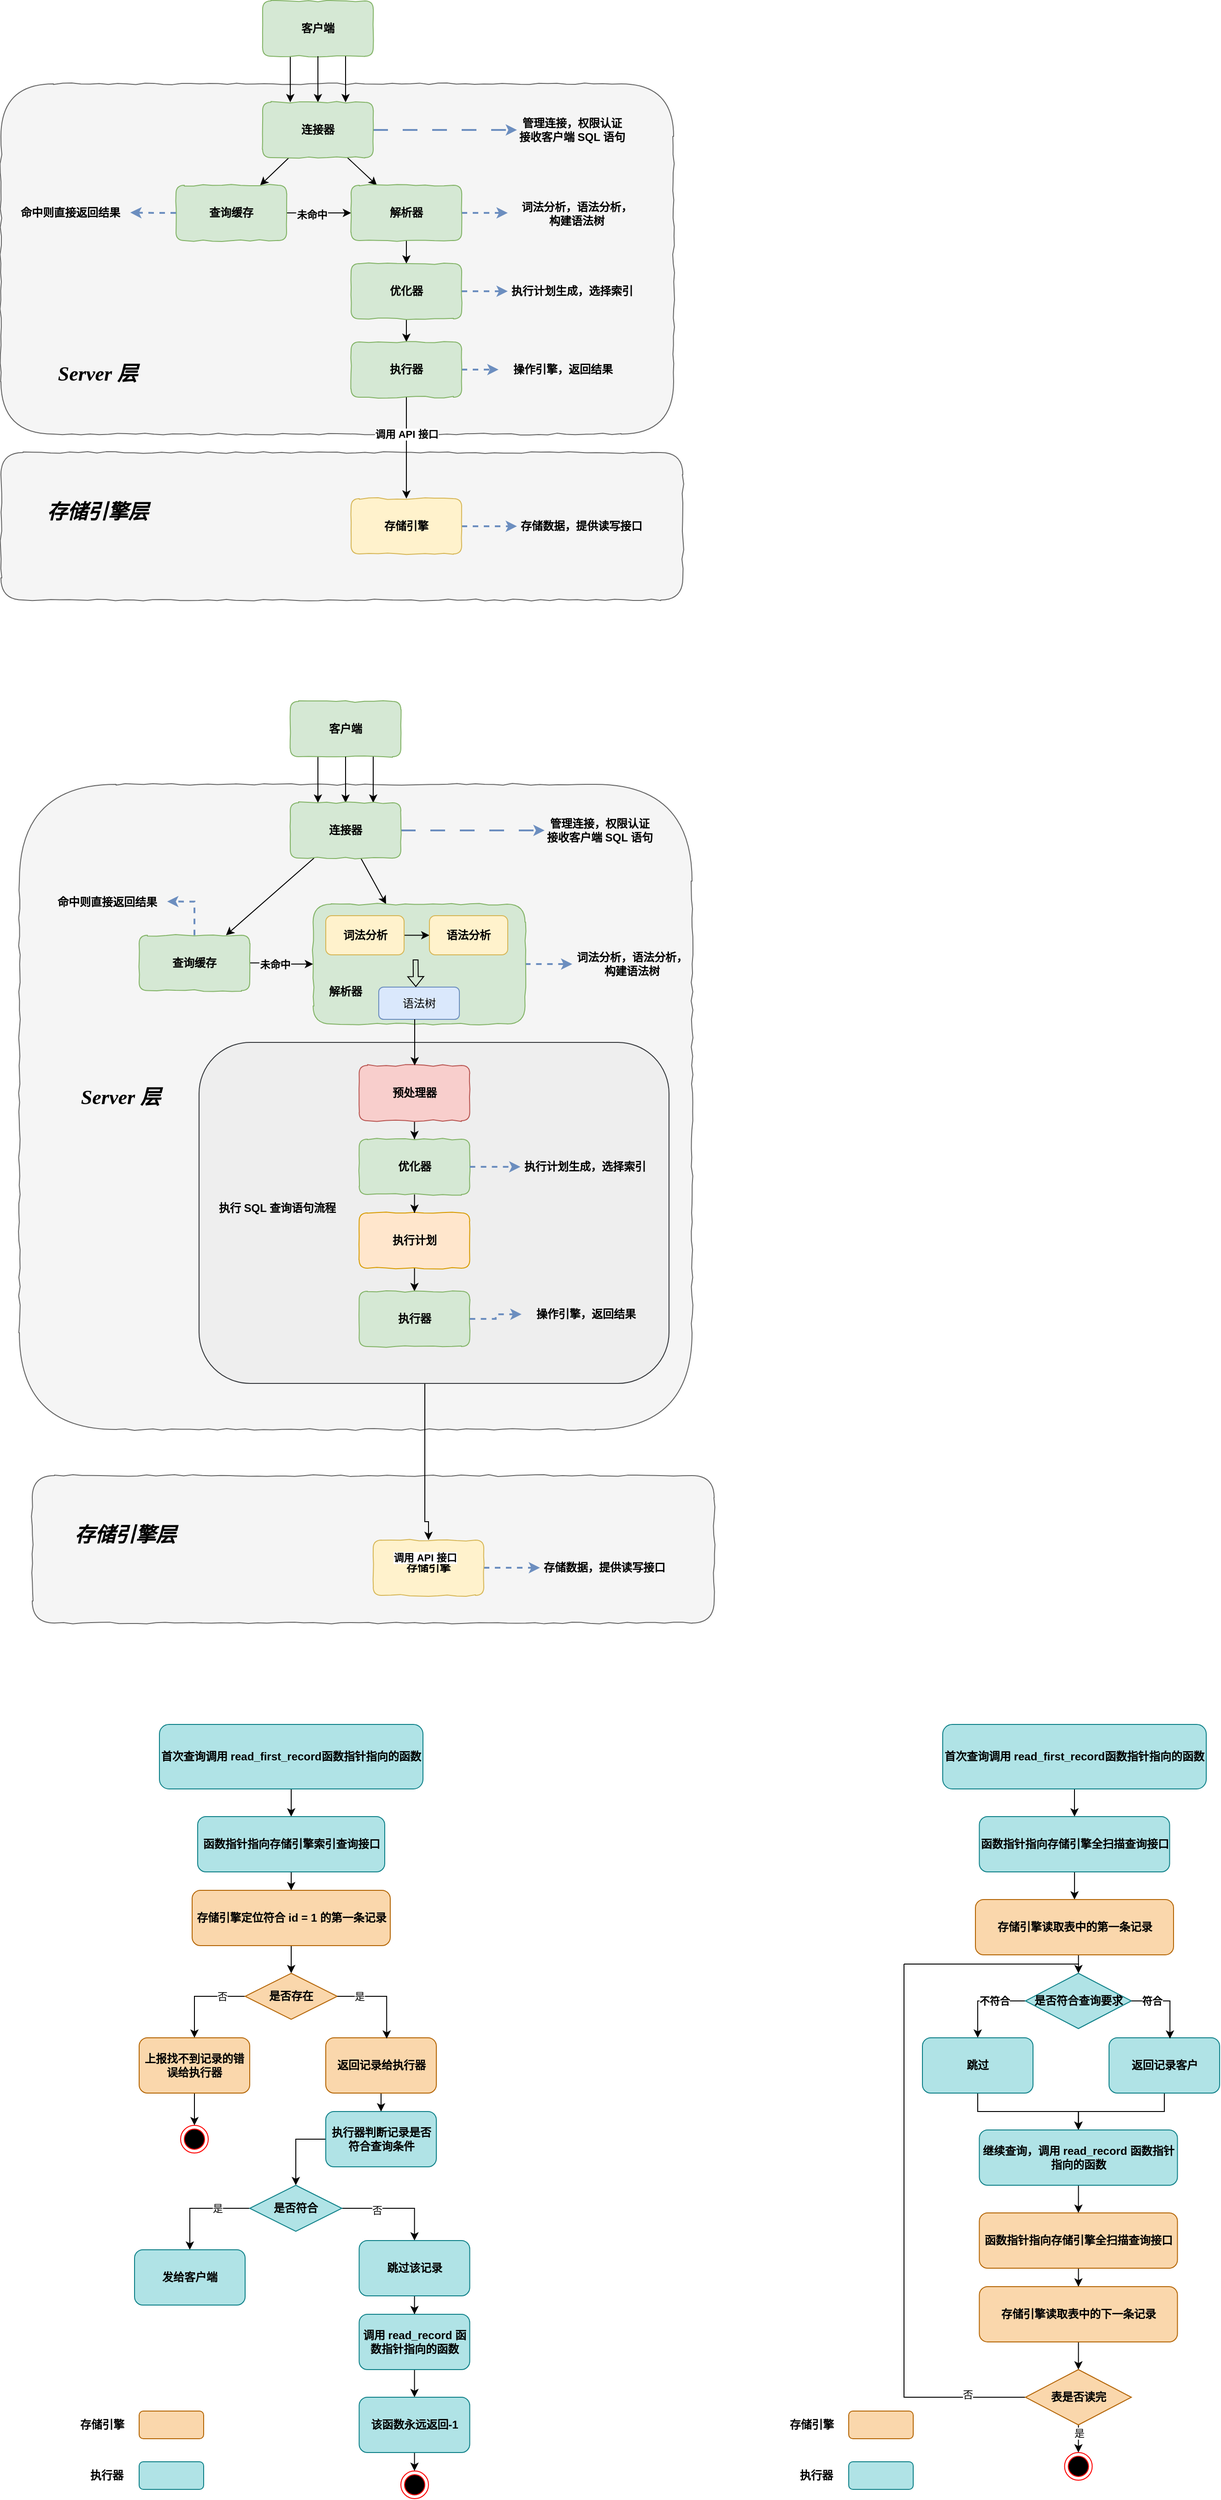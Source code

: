 <mxfile version="24.6.5" type="github">
  <diagram name="第 1 页" id="MEACxN7ZedEybKg8wjWV">
    <mxGraphModel dx="1436" dy="853" grid="1" gridSize="10" guides="1" tooltips="1" connect="1" arrows="1" fold="1" page="1" pageScale="1" pageWidth="827" pageHeight="1169" math="0" shadow="0">
      <root>
        <mxCell id="0" />
        <mxCell id="1" parent="0" />
        <mxCell id="HuYIBK7tqEcYxLUVjsVk-5" value="" style="rounded=1;whiteSpace=wrap;html=1;comic=1;fontStyle=1;fillColor=#f5f5f5;strokeColor=#666666;fontColor=#333333;" vertex="1" parent="1">
          <mxGeometry x="10" y="110" width="730" height="380" as="geometry" />
        </mxCell>
        <mxCell id="HuYIBK7tqEcYxLUVjsVk-39" style="edgeStyle=orthogonalEdgeStyle;rounded=0;orthogonalLoop=1;jettySize=auto;html=1;entryX=0.25;entryY=0;entryDx=0;entryDy=0;" edge="1" parent="1" source="HuYIBK7tqEcYxLUVjsVk-2" target="HuYIBK7tqEcYxLUVjsVk-4">
          <mxGeometry relative="1" as="geometry">
            <Array as="points">
              <mxPoint x="324" y="100" />
              <mxPoint x="324" y="100" />
            </Array>
          </mxGeometry>
        </mxCell>
        <mxCell id="HuYIBK7tqEcYxLUVjsVk-2" value="客户端" style="rounded=1;whiteSpace=wrap;html=1;comic=1;fontStyle=1;fillColor=#d5e8d4;strokeColor=#82b366;" vertex="1" parent="1">
          <mxGeometry x="294" y="20" width="120" height="60" as="geometry" />
        </mxCell>
        <mxCell id="HuYIBK7tqEcYxLUVjsVk-18" style="rounded=0;orthogonalLoop=1;jettySize=auto;html=1;" edge="1" parent="1" source="HuYIBK7tqEcYxLUVjsVk-4" target="HuYIBK7tqEcYxLUVjsVk-15">
          <mxGeometry relative="1" as="geometry" />
        </mxCell>
        <mxCell id="HuYIBK7tqEcYxLUVjsVk-19" style="rounded=0;orthogonalLoop=1;jettySize=auto;html=1;" edge="1" parent="1" source="HuYIBK7tqEcYxLUVjsVk-4" target="HuYIBK7tqEcYxLUVjsVk-16">
          <mxGeometry relative="1" as="geometry" />
        </mxCell>
        <mxCell id="HuYIBK7tqEcYxLUVjsVk-27" style="edgeStyle=orthogonalEdgeStyle;rounded=1;orthogonalLoop=1;jettySize=auto;html=1;entryX=0;entryY=0.5;entryDx=0;entryDy=0;fillColor=#dae8fc;strokeColor=#6c8ebf;curved=0;dashed=1;dashPattern=8 8;strokeWidth=2;" edge="1" parent="1" source="HuYIBK7tqEcYxLUVjsVk-4" target="HuYIBK7tqEcYxLUVjsVk-14">
          <mxGeometry relative="1" as="geometry" />
        </mxCell>
        <mxCell id="HuYIBK7tqEcYxLUVjsVk-10" style="edgeStyle=orthogonalEdgeStyle;rounded=0;orthogonalLoop=1;jettySize=auto;html=1;" edge="1" parent="1" source="HuYIBK7tqEcYxLUVjsVk-2" target="HuYIBK7tqEcYxLUVjsVk-4">
          <mxGeometry relative="1" as="geometry">
            <mxPoint x="354.64" y="111.48" as="targetPoint" />
          </mxGeometry>
        </mxCell>
        <mxCell id="HuYIBK7tqEcYxLUVjsVk-13" style="edgeStyle=orthogonalEdgeStyle;rounded=0;orthogonalLoop=1;jettySize=auto;html=1;entryX=0.75;entryY=0;entryDx=0;entryDy=0;exitX=0.75;exitY=1;exitDx=0;exitDy=0;" edge="1" parent="1" source="HuYIBK7tqEcYxLUVjsVk-2" target="HuYIBK7tqEcYxLUVjsVk-4">
          <mxGeometry relative="1" as="geometry">
            <mxPoint x="364" y="80" as="sourcePoint" />
            <mxPoint x="383.5" y="109.26" as="targetPoint" />
          </mxGeometry>
        </mxCell>
        <mxCell id="HuYIBK7tqEcYxLUVjsVk-14" value="管理连接，权限认证&lt;div&gt;接收客户端 SQL 语句&lt;/div&gt;" style="text;html=1;align=center;verticalAlign=middle;whiteSpace=wrap;rounded=0;fontStyle=1" vertex="1" parent="1">
          <mxGeometry x="570" y="137.5" width="120" height="45" as="geometry" />
        </mxCell>
        <mxCell id="HuYIBK7tqEcYxLUVjsVk-52" style="edgeStyle=orthogonalEdgeStyle;rounded=0;orthogonalLoop=1;jettySize=auto;html=1;" edge="1" parent="1" source="HuYIBK7tqEcYxLUVjsVk-15" target="HuYIBK7tqEcYxLUVjsVk-16">
          <mxGeometry relative="1" as="geometry" />
        </mxCell>
        <mxCell id="HuYIBK7tqEcYxLUVjsVk-53" value="未命中" style="edgeLabel;align=center;verticalAlign=middle;resizable=0;points=[];fontStyle=1;labelBackgroundColor=#f5f5f5;" vertex="1" connectable="0" parent="HuYIBK7tqEcYxLUVjsVk-52">
          <mxGeometry x="-0.219" y="-1" relative="1" as="geometry">
            <mxPoint as="offset" />
          </mxGeometry>
        </mxCell>
        <mxCell id="HuYIBK7tqEcYxLUVjsVk-15" value="查询缓存" style="rounded=1;whiteSpace=wrap;html=1;comic=1;fontStyle=1;fillColor=#d5e8d4;strokeColor=#82b366;" vertex="1" parent="1">
          <mxGeometry x="200" y="220" width="120" height="60" as="geometry" />
        </mxCell>
        <mxCell id="HuYIBK7tqEcYxLUVjsVk-31" style="edgeStyle=orthogonalEdgeStyle;rounded=0;orthogonalLoop=1;jettySize=auto;html=1;dashed=1;strokeWidth=2;fillColor=#dae8fc;strokeColor=#6c8ebf;" edge="1" parent="1" source="HuYIBK7tqEcYxLUVjsVk-16">
          <mxGeometry relative="1" as="geometry">
            <mxPoint x="560" y="250" as="targetPoint" />
          </mxGeometry>
        </mxCell>
        <mxCell id="HuYIBK7tqEcYxLUVjsVk-44" style="edgeStyle=orthogonalEdgeStyle;rounded=0;orthogonalLoop=1;jettySize=auto;html=1;entryX=0.5;entryY=0;entryDx=0;entryDy=0;" edge="1" parent="1" source="HuYIBK7tqEcYxLUVjsVk-16" target="HuYIBK7tqEcYxLUVjsVk-23">
          <mxGeometry relative="1" as="geometry" />
        </mxCell>
        <mxCell id="HuYIBK7tqEcYxLUVjsVk-16" value="解析器" style="rounded=1;whiteSpace=wrap;html=1;comic=1;fontStyle=1;fillColor=#d5e8d4;strokeColor=#82b366;" vertex="1" parent="1">
          <mxGeometry x="390" y="220" width="120" height="60" as="geometry" />
        </mxCell>
        <mxCell id="HuYIBK7tqEcYxLUVjsVk-20" value="词法分析，语法分析，构建语法树" style="text;html=1;align=center;verticalAlign=middle;whiteSpace=wrap;rounded=0;fontStyle=1" vertex="1" parent="1">
          <mxGeometry x="570" y="220" width="130" height="62.5" as="geometry" />
        </mxCell>
        <mxCell id="HuYIBK7tqEcYxLUVjsVk-22" value="执行计划生成，选择索引" style="text;html=1;align=center;verticalAlign=middle;whiteSpace=wrap;rounded=0;fontStyle=1" vertex="1" parent="1">
          <mxGeometry x="560" y="310" width="140" height="50" as="geometry" />
        </mxCell>
        <mxCell id="HuYIBK7tqEcYxLUVjsVk-33" style="edgeStyle=orthogonalEdgeStyle;rounded=0;orthogonalLoop=1;jettySize=auto;html=1;fillColor=#dae8fc;strokeColor=#6c8ebf;dashed=1;strokeWidth=2;" edge="1" parent="1" source="HuYIBK7tqEcYxLUVjsVk-23" target="HuYIBK7tqEcYxLUVjsVk-22">
          <mxGeometry relative="1" as="geometry" />
        </mxCell>
        <mxCell id="HuYIBK7tqEcYxLUVjsVk-45" style="edgeStyle=orthogonalEdgeStyle;rounded=0;orthogonalLoop=1;jettySize=auto;html=1;" edge="1" parent="1" source="HuYIBK7tqEcYxLUVjsVk-23" target="HuYIBK7tqEcYxLUVjsVk-24">
          <mxGeometry relative="1" as="geometry" />
        </mxCell>
        <mxCell id="HuYIBK7tqEcYxLUVjsVk-23" value="优化器" style="rounded=1;whiteSpace=wrap;html=1;comic=1;fontStyle=1;fillColor=#d5e8d4;strokeColor=#82b366;" vertex="1" parent="1">
          <mxGeometry x="390" y="305" width="120" height="60" as="geometry" />
        </mxCell>
        <mxCell id="HuYIBK7tqEcYxLUVjsVk-34" style="edgeStyle=orthogonalEdgeStyle;rounded=0;orthogonalLoop=1;jettySize=auto;html=1;dashed=1;strokeWidth=2;fillColor=#dae8fc;strokeColor=#6c8ebf;" edge="1" parent="1" source="HuYIBK7tqEcYxLUVjsVk-24" target="HuYIBK7tqEcYxLUVjsVk-25">
          <mxGeometry relative="1" as="geometry" />
        </mxCell>
        <mxCell id="HuYIBK7tqEcYxLUVjsVk-24" value="执行器" style="rounded=1;whiteSpace=wrap;html=1;comic=1;fontStyle=1;fillColor=#d5e8d4;strokeColor=#82b366;" vertex="1" parent="1">
          <mxGeometry x="390" y="390" width="120" height="60" as="geometry" />
        </mxCell>
        <mxCell id="HuYIBK7tqEcYxLUVjsVk-25" value="操作引擎，返回结果" style="text;html=1;align=center;verticalAlign=middle;whiteSpace=wrap;rounded=0;fontStyle=1" vertex="1" parent="1">
          <mxGeometry x="550" y="395" width="140" height="50" as="geometry" />
        </mxCell>
        <mxCell id="HuYIBK7tqEcYxLUVjsVk-35" value="命中则直接返回结果" style="text;html=1;align=center;verticalAlign=middle;resizable=0;points=[];autosize=1;strokeColor=none;fillColor=none;fontStyle=1" vertex="1" parent="1">
          <mxGeometry x="20" y="235" width="130" height="30" as="geometry" />
        </mxCell>
        <mxCell id="HuYIBK7tqEcYxLUVjsVk-37" style="edgeStyle=orthogonalEdgeStyle;rounded=0;orthogonalLoop=1;jettySize=auto;html=1;entryX=1.003;entryY=0.489;entryDx=0;entryDy=0;entryPerimeter=0;fillColor=#dae8fc;strokeColor=#6c8ebf;dashed=1;strokeWidth=2;" edge="1" parent="1" source="HuYIBK7tqEcYxLUVjsVk-15" target="HuYIBK7tqEcYxLUVjsVk-35">
          <mxGeometry relative="1" as="geometry" />
        </mxCell>
        <mxCell id="HuYIBK7tqEcYxLUVjsVk-38" value="Server 层" style="text;html=1;align=center;verticalAlign=middle;whiteSpace=wrap;rounded=0;fontStyle=3;fontSize=22;fontFamily=Comic Sans MS;" vertex="1" parent="1">
          <mxGeometry x="60" y="390" width="110" height="70" as="geometry" />
        </mxCell>
        <mxCell id="HuYIBK7tqEcYxLUVjsVk-4" value="连接器" style="rounded=1;whiteSpace=wrap;html=1;comic=1;fontStyle=1;fillColor=#d5e8d4;strokeColor=#82b366;" vertex="1" parent="1">
          <mxGeometry x="294" y="130" width="120" height="60" as="geometry" />
        </mxCell>
        <mxCell id="HuYIBK7tqEcYxLUVjsVk-40" value="" style="rounded=1;whiteSpace=wrap;html=1;comic=1;fontStyle=1;fillColor=#f5f5f5;strokeColor=#666666;fontColor=#333333;" vertex="1" parent="1">
          <mxGeometry x="10" y="510" width="740" height="160" as="geometry" />
        </mxCell>
        <mxCell id="HuYIBK7tqEcYxLUVjsVk-42" value="存储引擎层" style="text;html=1;align=center;verticalAlign=middle;whiteSpace=wrap;rounded=0;fontStyle=3;fontSize=22;fontFamily=Comic Sans MS;" vertex="1" parent="1">
          <mxGeometry x="55" y="540" width="120" height="70" as="geometry" />
        </mxCell>
        <mxCell id="HuYIBK7tqEcYxLUVjsVk-49" style="edgeStyle=orthogonalEdgeStyle;rounded=0;orthogonalLoop=1;jettySize=auto;html=1;entryX=0;entryY=0.5;entryDx=0;entryDy=0;fillColor=#dae8fc;strokeColor=#6c8ebf;dashed=1;strokeWidth=2;" edge="1" parent="1" source="HuYIBK7tqEcYxLUVjsVk-43" target="HuYIBK7tqEcYxLUVjsVk-48">
          <mxGeometry relative="1" as="geometry" />
        </mxCell>
        <mxCell id="HuYIBK7tqEcYxLUVjsVk-43" value="存储引擎" style="rounded=1;whiteSpace=wrap;html=1;comic=1;fontStyle=1;fillColor=#fff2cc;strokeColor=#d6b656;" vertex="1" parent="1">
          <mxGeometry x="390" y="560" width="120" height="60" as="geometry" />
        </mxCell>
        <mxCell id="HuYIBK7tqEcYxLUVjsVk-48" value="存储数据，提供读写接口" style="text;html=1;align=center;verticalAlign=middle;whiteSpace=wrap;rounded=0;fontStyle=1" vertex="1" parent="1">
          <mxGeometry x="570" y="565" width="140" height="50" as="geometry" />
        </mxCell>
        <mxCell id="HuYIBK7tqEcYxLUVjsVk-50" style="edgeStyle=orthogonalEdgeStyle;rounded=0;orthogonalLoop=1;jettySize=auto;html=1;entryX=0.5;entryY=0;entryDx=0;entryDy=0;" edge="1" parent="1" source="HuYIBK7tqEcYxLUVjsVk-24" target="HuYIBK7tqEcYxLUVjsVk-43">
          <mxGeometry relative="1" as="geometry" />
        </mxCell>
        <mxCell id="HuYIBK7tqEcYxLUVjsVk-51" value="调用 API 接口" style="edgeLabel;html=1;align=center;verticalAlign=middle;resizable=0;points=[];fontStyle=1" vertex="1" connectable="0" parent="HuYIBK7tqEcYxLUVjsVk-50">
          <mxGeometry x="-0.169" y="-3" relative="1" as="geometry">
            <mxPoint x="3" y="-6" as="offset" />
          </mxGeometry>
        </mxCell>
        <mxCell id="HuYIBK7tqEcYxLUVjsVk-54" value="" style="rounded=1;whiteSpace=wrap;html=1;comic=1;fontStyle=1;fillColor=#f5f5f5;strokeColor=#666666;fontColor=#333333;" vertex="1" parent="1">
          <mxGeometry x="30" y="870" width="730" height="700" as="geometry" />
        </mxCell>
        <mxCell id="HuYIBK7tqEcYxLUVjsVk-55" style="edgeStyle=orthogonalEdgeStyle;rounded=0;orthogonalLoop=1;jettySize=auto;html=1;entryX=0.25;entryY=0;entryDx=0;entryDy=0;" edge="1" parent="1" source="HuYIBK7tqEcYxLUVjsVk-56" target="HuYIBK7tqEcYxLUVjsVk-80">
          <mxGeometry relative="1" as="geometry">
            <Array as="points">
              <mxPoint x="354" y="860" />
              <mxPoint x="354" y="860" />
            </Array>
          </mxGeometry>
        </mxCell>
        <mxCell id="HuYIBK7tqEcYxLUVjsVk-56" value="客户端" style="rounded=1;whiteSpace=wrap;html=1;comic=1;fontStyle=1;fillColor=#d5e8d4;strokeColor=#82b366;" vertex="1" parent="1">
          <mxGeometry x="324" y="780" width="120" height="60" as="geometry" />
        </mxCell>
        <mxCell id="HuYIBK7tqEcYxLUVjsVk-57" style="rounded=0;orthogonalLoop=1;jettySize=auto;html=1;" edge="1" parent="1" source="HuYIBK7tqEcYxLUVjsVk-80" target="HuYIBK7tqEcYxLUVjsVk-65">
          <mxGeometry relative="1" as="geometry" />
        </mxCell>
        <mxCell id="HuYIBK7tqEcYxLUVjsVk-58" style="rounded=0;orthogonalLoop=1;jettySize=auto;html=1;" edge="1" parent="1" source="HuYIBK7tqEcYxLUVjsVk-80" target="HuYIBK7tqEcYxLUVjsVk-68">
          <mxGeometry relative="1" as="geometry" />
        </mxCell>
        <mxCell id="HuYIBK7tqEcYxLUVjsVk-59" style="edgeStyle=orthogonalEdgeStyle;rounded=1;orthogonalLoop=1;jettySize=auto;html=1;entryX=0;entryY=0.5;entryDx=0;entryDy=0;fillColor=#dae8fc;strokeColor=#6c8ebf;curved=0;dashed=1;dashPattern=8 8;strokeWidth=2;" edge="1" parent="1" source="HuYIBK7tqEcYxLUVjsVk-80" target="HuYIBK7tqEcYxLUVjsVk-62">
          <mxGeometry relative="1" as="geometry" />
        </mxCell>
        <mxCell id="HuYIBK7tqEcYxLUVjsVk-60" style="edgeStyle=orthogonalEdgeStyle;rounded=0;orthogonalLoop=1;jettySize=auto;html=1;" edge="1" parent="1" source="HuYIBK7tqEcYxLUVjsVk-56" target="HuYIBK7tqEcYxLUVjsVk-80">
          <mxGeometry relative="1" as="geometry">
            <mxPoint x="384.64" y="871.48" as="targetPoint" />
          </mxGeometry>
        </mxCell>
        <mxCell id="HuYIBK7tqEcYxLUVjsVk-61" style="edgeStyle=orthogonalEdgeStyle;rounded=0;orthogonalLoop=1;jettySize=auto;html=1;entryX=0.75;entryY=0;entryDx=0;entryDy=0;exitX=0.75;exitY=1;exitDx=0;exitDy=0;" edge="1" parent="1" source="HuYIBK7tqEcYxLUVjsVk-56" target="HuYIBK7tqEcYxLUVjsVk-80">
          <mxGeometry relative="1" as="geometry">
            <mxPoint x="394" y="840" as="sourcePoint" />
            <mxPoint x="413.5" y="869.26" as="targetPoint" />
          </mxGeometry>
        </mxCell>
        <mxCell id="HuYIBK7tqEcYxLUVjsVk-62" value="管理连接，权限认证&lt;div&gt;接收客户端 SQL 语句&lt;/div&gt;" style="text;html=1;align=center;verticalAlign=middle;whiteSpace=wrap;rounded=0;fontStyle=1" vertex="1" parent="1">
          <mxGeometry x="600" y="897.5" width="120" height="45" as="geometry" />
        </mxCell>
        <mxCell id="HuYIBK7tqEcYxLUVjsVk-63" style="edgeStyle=orthogonalEdgeStyle;rounded=0;orthogonalLoop=1;jettySize=auto;html=1;" edge="1" parent="1" source="HuYIBK7tqEcYxLUVjsVk-65" target="HuYIBK7tqEcYxLUVjsVk-68">
          <mxGeometry relative="1" as="geometry" />
        </mxCell>
        <mxCell id="HuYIBK7tqEcYxLUVjsVk-64" value="未命中" style="edgeLabel;align=center;verticalAlign=middle;resizable=0;points=[];fontStyle=1;labelBackgroundColor=#f5f5f5;" vertex="1" connectable="0" parent="HuYIBK7tqEcYxLUVjsVk-63">
          <mxGeometry x="-0.219" y="-1" relative="1" as="geometry">
            <mxPoint as="offset" />
          </mxGeometry>
        </mxCell>
        <mxCell id="HuYIBK7tqEcYxLUVjsVk-65" value="查询缓存" style="rounded=1;whiteSpace=wrap;html=1;comic=1;fontStyle=1;fillColor=#d5e8d4;strokeColor=#82b366;" vertex="1" parent="1">
          <mxGeometry x="160" y="1033.75" width="120" height="60" as="geometry" />
        </mxCell>
        <mxCell id="HuYIBK7tqEcYxLUVjsVk-97" style="edgeStyle=orthogonalEdgeStyle;rounded=0;orthogonalLoop=1;jettySize=auto;html=1;dashed=1;fillColor=#dae8fc;strokeColor=#6c8ebf;strokeWidth=2;" edge="1" parent="1" source="HuYIBK7tqEcYxLUVjsVk-68" target="HuYIBK7tqEcYxLUVjsVk-69">
          <mxGeometry relative="1" as="geometry" />
        </mxCell>
        <mxCell id="HuYIBK7tqEcYxLUVjsVk-68" value="" style="rounded=1;whiteSpace=wrap;html=1;comic=1;fontStyle=1;fillColor=#d5e8d4;strokeColor=#82b366;" vertex="1" parent="1">
          <mxGeometry x="348.75" y="1000" width="230" height="130" as="geometry" />
        </mxCell>
        <mxCell id="HuYIBK7tqEcYxLUVjsVk-69" value="词法分析，语法分析，构建语法树" style="text;html=1;align=center;verticalAlign=middle;whiteSpace=wrap;rounded=0;fontStyle=1" vertex="1" parent="1">
          <mxGeometry x="630" y="1033.75" width="130" height="62.5" as="geometry" />
        </mxCell>
        <mxCell id="HuYIBK7tqEcYxLUVjsVk-77" value="命中则直接返回结果" style="text;html=1;align=center;verticalAlign=middle;resizable=0;points=[];autosize=1;strokeColor=none;fillColor=none;fontStyle=1" vertex="1" parent="1">
          <mxGeometry x="60" y="982.5" width="130" height="30" as="geometry" />
        </mxCell>
        <mxCell id="HuYIBK7tqEcYxLUVjsVk-78" style="edgeStyle=orthogonalEdgeStyle;rounded=0;orthogonalLoop=1;jettySize=auto;html=1;entryX=1.003;entryY=0.489;entryDx=0;entryDy=0;entryPerimeter=0;fillColor=#dae8fc;strokeColor=#6c8ebf;dashed=1;strokeWidth=2;" edge="1" parent="1" source="HuYIBK7tqEcYxLUVjsVk-65" target="HuYIBK7tqEcYxLUVjsVk-77">
          <mxGeometry relative="1" as="geometry" />
        </mxCell>
        <mxCell id="HuYIBK7tqEcYxLUVjsVk-79" value="Server 层" style="text;html=1;align=center;verticalAlign=middle;whiteSpace=wrap;rounded=0;fontStyle=3;fontSize=22;fontFamily=Comic Sans MS;" vertex="1" parent="1">
          <mxGeometry x="85" y="1175" width="110" height="70" as="geometry" />
        </mxCell>
        <mxCell id="HuYIBK7tqEcYxLUVjsVk-80" value="连接器" style="rounded=1;whiteSpace=wrap;html=1;comic=1;fontStyle=1;fillColor=#d5e8d4;strokeColor=#82b366;" vertex="1" parent="1">
          <mxGeometry x="324" y="890" width="120" height="60" as="geometry" />
        </mxCell>
        <mxCell id="HuYIBK7tqEcYxLUVjsVk-81" value="" style="rounded=1;whiteSpace=wrap;html=1;comic=1;fontStyle=1;fillColor=#f5f5f5;strokeColor=#666666;fontColor=#333333;" vertex="1" parent="1">
          <mxGeometry x="44" y="1620" width="740" height="160" as="geometry" />
        </mxCell>
        <mxCell id="HuYIBK7tqEcYxLUVjsVk-82" value="存储引擎层" style="text;html=1;align=center;verticalAlign=middle;whiteSpace=wrap;rounded=0;fontStyle=3;fontSize=22;fontFamily=Comic Sans MS;" vertex="1" parent="1">
          <mxGeometry x="85" y="1650" width="120" height="70" as="geometry" />
        </mxCell>
        <mxCell id="HuYIBK7tqEcYxLUVjsVk-83" style="edgeStyle=orthogonalEdgeStyle;rounded=0;orthogonalLoop=1;jettySize=auto;html=1;entryX=0;entryY=0.5;entryDx=0;entryDy=0;fillColor=#dae8fc;strokeColor=#6c8ebf;dashed=1;strokeWidth=2;" edge="1" parent="1" source="HuYIBK7tqEcYxLUVjsVk-84" target="HuYIBK7tqEcYxLUVjsVk-85">
          <mxGeometry relative="1" as="geometry" />
        </mxCell>
        <mxCell id="HuYIBK7tqEcYxLUVjsVk-84" value="存储引擎" style="rounded=1;whiteSpace=wrap;html=1;comic=1;fontStyle=1;fillColor=#fff2cc;strokeColor=#d6b656;" vertex="1" parent="1">
          <mxGeometry x="414" y="1690" width="120" height="60" as="geometry" />
        </mxCell>
        <mxCell id="HuYIBK7tqEcYxLUVjsVk-85" value="存储数据，提供读写接口" style="text;html=1;align=center;verticalAlign=middle;whiteSpace=wrap;rounded=0;fontStyle=1" vertex="1" parent="1">
          <mxGeometry x="595" y="1695" width="140" height="50" as="geometry" />
        </mxCell>
        <mxCell id="HuYIBK7tqEcYxLUVjsVk-86" style="edgeStyle=orthogonalEdgeStyle;rounded=0;orthogonalLoop=1;jettySize=auto;html=1;entryX=0.5;entryY=0;entryDx=0;entryDy=0;" edge="1" parent="1" source="HuYIBK7tqEcYxLUVjsVk-75" target="HuYIBK7tqEcYxLUVjsVk-84">
          <mxGeometry relative="1" as="geometry">
            <Array as="points">
              <mxPoint x="470" y="1670" />
            </Array>
          </mxGeometry>
        </mxCell>
        <mxCell id="HuYIBK7tqEcYxLUVjsVk-87" value="调用 API 接口" style="edgeLabel;html=1;align=center;verticalAlign=middle;resizable=0;points=[];fontStyle=1" vertex="1" connectable="0" parent="HuYIBK7tqEcYxLUVjsVk-86">
          <mxGeometry x="-0.169" y="-3" relative="1" as="geometry">
            <mxPoint x="3" y="140" as="offset" />
          </mxGeometry>
        </mxCell>
        <mxCell id="HuYIBK7tqEcYxLUVjsVk-91" style="edgeStyle=orthogonalEdgeStyle;rounded=0;orthogonalLoop=1;jettySize=auto;html=1;entryX=0;entryY=0.5;entryDx=0;entryDy=0;" edge="1" parent="1" source="HuYIBK7tqEcYxLUVjsVk-88" target="HuYIBK7tqEcYxLUVjsVk-90">
          <mxGeometry relative="1" as="geometry" />
        </mxCell>
        <mxCell id="HuYIBK7tqEcYxLUVjsVk-88" value="词法分析" style="rounded=1;whiteSpace=wrap;html=1;fillColor=#fff2cc;strokeColor=#d6b656;fontStyle=1" vertex="1" parent="1">
          <mxGeometry x="362.5" y="1012.5" width="85" height="42.5" as="geometry" />
        </mxCell>
        <mxCell id="HuYIBK7tqEcYxLUVjsVk-90" value="语法分析" style="rounded=1;whiteSpace=wrap;html=1;fillColor=#fff2cc;strokeColor=#d6b656;fontStyle=1" vertex="1" parent="1">
          <mxGeometry x="475" y="1012.5" width="85" height="42.5" as="geometry" />
        </mxCell>
        <mxCell id="HuYIBK7tqEcYxLUVjsVk-92" value="语法树" style="rounded=1;whiteSpace=wrap;html=1;fillColor=#dae8fc;strokeColor=#6c8ebf;" vertex="1" parent="1">
          <mxGeometry x="420" y="1090" width="87.5" height="35" as="geometry" />
        </mxCell>
        <mxCell id="HuYIBK7tqEcYxLUVjsVk-96" value="" style="endArrow=classic;html=1;rounded=0;entryX=0.46;entryY=-0.006;entryDx=0;entryDy=0;entryPerimeter=0;shape=flexArrow;endSize=3.22;endWidth=11;width=5.333;" edge="1" parent="1" target="HuYIBK7tqEcYxLUVjsVk-92">
          <mxGeometry width="50" height="50" relative="1" as="geometry">
            <mxPoint x="460" y="1060" as="sourcePoint" />
            <mxPoint x="370" y="1170" as="targetPoint" />
            <Array as="points">
              <mxPoint x="460" y="1060" />
            </Array>
          </mxGeometry>
        </mxCell>
        <mxCell id="HuYIBK7tqEcYxLUVjsVk-98" value="解析器" style="text;html=1;align=center;verticalAlign=middle;whiteSpace=wrap;rounded=0;fontStyle=1" vertex="1" parent="1">
          <mxGeometry x="354" y="1080" width="60" height="30" as="geometry" />
        </mxCell>
        <mxCell id="HuYIBK7tqEcYxLUVjsVk-101" value="" style="rounded=1;whiteSpace=wrap;html=1;fillColor=#eeeeee;strokeColor=#36393d;fillStyle=solid;" vertex="1" parent="1">
          <mxGeometry x="225" y="1150" width="510" height="370" as="geometry" />
        </mxCell>
        <mxCell id="HuYIBK7tqEcYxLUVjsVk-103" style="edgeStyle=orthogonalEdgeStyle;rounded=0;orthogonalLoop=1;jettySize=auto;html=1;entryX=0.5;entryY=0;entryDx=0;entryDy=0;" edge="1" parent="1" source="HuYIBK7tqEcYxLUVjsVk-99" target="HuYIBK7tqEcYxLUVjsVk-73">
          <mxGeometry relative="1" as="geometry" />
        </mxCell>
        <mxCell id="HuYIBK7tqEcYxLUVjsVk-99" value="预处理器" style="rounded=1;whiteSpace=wrap;html=1;comic=1;fontStyle=1;fillColor=#f8cecc;strokeColor=#b85450;" vertex="1" parent="1">
          <mxGeometry x="398.75" y="1175" width="120" height="60" as="geometry" />
        </mxCell>
        <mxCell id="HuYIBK7tqEcYxLUVjsVk-105" style="edgeStyle=orthogonalEdgeStyle;rounded=0;orthogonalLoop=1;jettySize=auto;html=1;entryX=0.5;entryY=0;entryDx=0;entryDy=0;" edge="1" parent="1" source="HuYIBK7tqEcYxLUVjsVk-100" target="HuYIBK7tqEcYxLUVjsVk-75">
          <mxGeometry relative="1" as="geometry" />
        </mxCell>
        <mxCell id="HuYIBK7tqEcYxLUVjsVk-100" value="执行计划" style="rounded=1;whiteSpace=wrap;html=1;comic=1;fontStyle=1;fillColor=#ffe6cc;strokeColor=#d79b00;" vertex="1" parent="1">
          <mxGeometry x="398.75" y="1335" width="120" height="60" as="geometry" />
        </mxCell>
        <mxCell id="HuYIBK7tqEcYxLUVjsVk-104" style="edgeStyle=orthogonalEdgeStyle;rounded=0;orthogonalLoop=1;jettySize=auto;html=1;" edge="1" parent="1" source="HuYIBK7tqEcYxLUVjsVk-73" target="HuYIBK7tqEcYxLUVjsVk-100">
          <mxGeometry relative="1" as="geometry" />
        </mxCell>
        <mxCell id="HuYIBK7tqEcYxLUVjsVk-73" value="优化器" style="rounded=1;whiteSpace=wrap;html=1;comic=1;fontStyle=1;fillColor=#d5e8d4;strokeColor=#82b366;" vertex="1" parent="1">
          <mxGeometry x="398.75" y="1255" width="120" height="60" as="geometry" />
        </mxCell>
        <mxCell id="HuYIBK7tqEcYxLUVjsVk-75" value="执行器" style="rounded=1;whiteSpace=wrap;html=1;comic=1;fontStyle=1;fillColor=#d5e8d4;strokeColor=#82b366;" vertex="1" parent="1">
          <mxGeometry x="398.75" y="1420" width="120" height="60" as="geometry" />
        </mxCell>
        <mxCell id="HuYIBK7tqEcYxLUVjsVk-70" value="执行计划生成，选择索引" style="text;html=1;align=center;verticalAlign=middle;whiteSpace=wrap;rounded=0;fontStyle=1" vertex="1" parent="1">
          <mxGeometry x="573.75" y="1260" width="140" height="50" as="geometry" />
        </mxCell>
        <mxCell id="HuYIBK7tqEcYxLUVjsVk-71" style="edgeStyle=orthogonalEdgeStyle;rounded=0;orthogonalLoop=1;jettySize=auto;html=1;fillColor=#dae8fc;strokeColor=#6c8ebf;dashed=1;strokeWidth=2;" edge="1" parent="1" source="HuYIBK7tqEcYxLUVjsVk-73" target="HuYIBK7tqEcYxLUVjsVk-70">
          <mxGeometry relative="1" as="geometry" />
        </mxCell>
        <mxCell id="HuYIBK7tqEcYxLUVjsVk-76" value="操作引擎，返回结果" style="text;html=1;align=center;verticalAlign=middle;whiteSpace=wrap;rounded=0;fontStyle=1" vertex="1" parent="1">
          <mxGeometry x="575" y="1420" width="140" height="50" as="geometry" />
        </mxCell>
        <mxCell id="HuYIBK7tqEcYxLUVjsVk-74" style="edgeStyle=orthogonalEdgeStyle;rounded=0;orthogonalLoop=1;jettySize=auto;html=1;dashed=1;strokeWidth=2;fillColor=#dae8fc;strokeColor=#6c8ebf;" edge="1" parent="1" source="HuYIBK7tqEcYxLUVjsVk-75" target="HuYIBK7tqEcYxLUVjsVk-76">
          <mxGeometry relative="1" as="geometry" />
        </mxCell>
        <mxCell id="HuYIBK7tqEcYxLUVjsVk-108" value="执行 SQL 查询语句流程" style="text;html=1;align=center;verticalAlign=middle;whiteSpace=wrap;rounded=0;fontStyle=1" vertex="1" parent="1">
          <mxGeometry x="245" y="1285" width="130" height="90" as="geometry" />
        </mxCell>
        <mxCell id="HuYIBK7tqEcYxLUVjsVk-109" style="edgeStyle=orthogonalEdgeStyle;rounded=0;orthogonalLoop=1;jettySize=auto;html=1;" edge="1" parent="1" source="HuYIBK7tqEcYxLUVjsVk-92" target="HuYIBK7tqEcYxLUVjsVk-99">
          <mxGeometry relative="1" as="geometry">
            <Array as="points">
              <mxPoint x="459" y="1140" />
              <mxPoint x="459" y="1140" />
            </Array>
          </mxGeometry>
        </mxCell>
        <mxCell id="HuYIBK7tqEcYxLUVjsVk-123" style="edgeStyle=orthogonalEdgeStyle;rounded=0;orthogonalLoop=1;jettySize=auto;html=1;" edge="1" parent="1" source="HuYIBK7tqEcYxLUVjsVk-111" target="HuYIBK7tqEcYxLUVjsVk-112">
          <mxGeometry relative="1" as="geometry" />
        </mxCell>
        <mxCell id="HuYIBK7tqEcYxLUVjsVk-111" value="首次查询调用 read_first_record函数指针指向的函数" style="rounded=1;whiteSpace=wrap;html=1;fontStyle=1;fillColor=#b0e3e6;strokeColor=#0e8088;" vertex="1" parent="1">
          <mxGeometry x="182" y="1890" width="286" height="70" as="geometry" />
        </mxCell>
        <mxCell id="HuYIBK7tqEcYxLUVjsVk-122" style="edgeStyle=orthogonalEdgeStyle;rounded=0;orthogonalLoop=1;jettySize=auto;html=1;" edge="1" parent="1" source="HuYIBK7tqEcYxLUVjsVk-112" target="HuYIBK7tqEcYxLUVjsVk-113">
          <mxGeometry relative="1" as="geometry" />
        </mxCell>
        <mxCell id="HuYIBK7tqEcYxLUVjsVk-112" value="函数指针指向存储引擎索引查询接口" style="rounded=1;whiteSpace=wrap;html=1;fontStyle=1;fillColor=#b0e3e6;strokeColor=#0e8088;" vertex="1" parent="1">
          <mxGeometry x="223.5" y="1990" width="203" height="60" as="geometry" />
        </mxCell>
        <mxCell id="HuYIBK7tqEcYxLUVjsVk-121" style="edgeStyle=orthogonalEdgeStyle;rounded=0;orthogonalLoop=1;jettySize=auto;html=1;entryX=0.5;entryY=0;entryDx=0;entryDy=0;" edge="1" parent="1" source="HuYIBK7tqEcYxLUVjsVk-113" target="HuYIBK7tqEcYxLUVjsVk-115">
          <mxGeometry relative="1" as="geometry" />
        </mxCell>
        <mxCell id="HuYIBK7tqEcYxLUVjsVk-113" value="存储引擎定位符合 id = 1 的第一条记录" style="rounded=1;whiteSpace=wrap;html=1;fontStyle=1;fillColor=#fad7ac;strokeColor=#b46504;" vertex="1" parent="1">
          <mxGeometry x="217.5" y="2070" width="215" height="60" as="geometry" />
        </mxCell>
        <mxCell id="HuYIBK7tqEcYxLUVjsVk-119" style="edgeStyle=orthogonalEdgeStyle;rounded=0;orthogonalLoop=1;jettySize=auto;html=1;entryX=0.5;entryY=0;entryDx=0;entryDy=0;" edge="1" parent="1" source="HuYIBK7tqEcYxLUVjsVk-115" target="HuYIBK7tqEcYxLUVjsVk-117">
          <mxGeometry relative="1" as="geometry">
            <Array as="points">
              <mxPoint x="220" y="2185" />
            </Array>
          </mxGeometry>
        </mxCell>
        <mxCell id="HuYIBK7tqEcYxLUVjsVk-243" value="否" style="edgeLabel;html=1;align=center;verticalAlign=middle;resizable=0;points=[];" vertex="1" connectable="0" parent="HuYIBK7tqEcYxLUVjsVk-119">
          <mxGeometry x="-0.491" relative="1" as="geometry">
            <mxPoint as="offset" />
          </mxGeometry>
        </mxCell>
        <mxCell id="HuYIBK7tqEcYxLUVjsVk-115" value="是否存在" style="rhombus;whiteSpace=wrap;html=1;fontStyle=1;fillColor=#fad7ac;strokeColor=#b46504;" vertex="1" parent="1">
          <mxGeometry x="275" y="2160" width="100" height="50" as="geometry" />
        </mxCell>
        <mxCell id="HuYIBK7tqEcYxLUVjsVk-137" style="edgeStyle=orthogonalEdgeStyle;rounded=0;orthogonalLoop=1;jettySize=auto;html=1;entryX=0.5;entryY=0;entryDx=0;entryDy=0;" edge="1" parent="1" source="HuYIBK7tqEcYxLUVjsVk-117" target="HuYIBK7tqEcYxLUVjsVk-136">
          <mxGeometry relative="1" as="geometry" />
        </mxCell>
        <mxCell id="HuYIBK7tqEcYxLUVjsVk-117" value="上报找不到记录的错误给执行器" style="rounded=1;whiteSpace=wrap;html=1;fontStyle=1;fillColor=#fad7ac;strokeColor=#b46504;" vertex="1" parent="1">
          <mxGeometry x="160" y="2230" width="120" height="60" as="geometry" />
        </mxCell>
        <mxCell id="HuYIBK7tqEcYxLUVjsVk-135" style="edgeStyle=orthogonalEdgeStyle;rounded=0;orthogonalLoop=1;jettySize=auto;html=1;entryX=0.5;entryY=0;entryDx=0;entryDy=0;" edge="1" parent="1" source="HuYIBK7tqEcYxLUVjsVk-118" target="HuYIBK7tqEcYxLUVjsVk-124">
          <mxGeometry relative="1" as="geometry" />
        </mxCell>
        <mxCell id="HuYIBK7tqEcYxLUVjsVk-118" value="返回记录给执行器" style="rounded=1;whiteSpace=wrap;html=1;fontStyle=1;fillColor=#fad7ac;strokeColor=#b46504;" vertex="1" parent="1">
          <mxGeometry x="362.5" y="2230" width="120" height="60" as="geometry" />
        </mxCell>
        <mxCell id="HuYIBK7tqEcYxLUVjsVk-120" style="edgeStyle=orthogonalEdgeStyle;rounded=0;orthogonalLoop=1;jettySize=auto;html=1;entryX=0.551;entryY=0.017;entryDx=0;entryDy=0;entryPerimeter=0;" edge="1" parent="1" source="HuYIBK7tqEcYxLUVjsVk-115" target="HuYIBK7tqEcYxLUVjsVk-118">
          <mxGeometry relative="1" as="geometry">
            <Array as="points">
              <mxPoint x="429" y="2185" />
            </Array>
          </mxGeometry>
        </mxCell>
        <mxCell id="HuYIBK7tqEcYxLUVjsVk-244" value="是" style="edgeLabel;html=1;align=center;verticalAlign=middle;resizable=0;points=[];" vertex="1" connectable="0" parent="HuYIBK7tqEcYxLUVjsVk-120">
          <mxGeometry x="-0.496" y="-3" relative="1" as="geometry">
            <mxPoint x="-1" y="-3" as="offset" />
          </mxGeometry>
        </mxCell>
        <mxCell id="HuYIBK7tqEcYxLUVjsVk-134" style="edgeStyle=orthogonalEdgeStyle;rounded=0;orthogonalLoop=1;jettySize=auto;html=1;" edge="1" parent="1" source="HuYIBK7tqEcYxLUVjsVk-124" target="HuYIBK7tqEcYxLUVjsVk-125">
          <mxGeometry relative="1" as="geometry">
            <Array as="points">
              <mxPoint x="330" y="2340" />
            </Array>
          </mxGeometry>
        </mxCell>
        <mxCell id="HuYIBK7tqEcYxLUVjsVk-124" value="执行器判断记录是否符合查询条件" style="rounded=1;whiteSpace=wrap;html=1;fontStyle=1;fillColor=#b0e3e6;strokeColor=#0e8088;" vertex="1" parent="1">
          <mxGeometry x="362.5" y="2310" width="120" height="60" as="geometry" />
        </mxCell>
        <mxCell id="HuYIBK7tqEcYxLUVjsVk-138" style="edgeStyle=orthogonalEdgeStyle;rounded=0;orthogonalLoop=1;jettySize=auto;html=1;" edge="1" parent="1" source="HuYIBK7tqEcYxLUVjsVk-125" target="HuYIBK7tqEcYxLUVjsVk-126">
          <mxGeometry relative="1" as="geometry" />
        </mxCell>
        <mxCell id="HuYIBK7tqEcYxLUVjsVk-140" value="是" style="edgeLabel;html=1;align=center;verticalAlign=middle;resizable=0;points=[];" vertex="1" connectable="0" parent="HuYIBK7tqEcYxLUVjsVk-138">
          <mxGeometry x="-0.358" y="4" relative="1" as="geometry">
            <mxPoint y="-4" as="offset" />
          </mxGeometry>
        </mxCell>
        <mxCell id="HuYIBK7tqEcYxLUVjsVk-139" style="edgeStyle=orthogonalEdgeStyle;rounded=0;orthogonalLoop=1;jettySize=auto;html=1;" edge="1" parent="1" source="HuYIBK7tqEcYxLUVjsVk-125" target="HuYIBK7tqEcYxLUVjsVk-127">
          <mxGeometry relative="1" as="geometry" />
        </mxCell>
        <mxCell id="HuYIBK7tqEcYxLUVjsVk-141" value="否" style="edgeLabel;html=1;align=center;verticalAlign=middle;resizable=0;points=[];" vertex="1" connectable="0" parent="HuYIBK7tqEcYxLUVjsVk-139">
          <mxGeometry x="-0.345" y="-2" relative="1" as="geometry">
            <mxPoint as="offset" />
          </mxGeometry>
        </mxCell>
        <mxCell id="HuYIBK7tqEcYxLUVjsVk-125" value="是否符合" style="rhombus;whiteSpace=wrap;html=1;fontStyle=1;fillColor=#b0e3e6;strokeColor=#0e8088;" vertex="1" parent="1">
          <mxGeometry x="280" y="2390" width="100" height="50" as="geometry" />
        </mxCell>
        <mxCell id="HuYIBK7tqEcYxLUVjsVk-126" value="发给客户端" style="rounded=1;whiteSpace=wrap;html=1;fontStyle=1;fillColor=#b0e3e6;strokeColor=#0e8088;" vertex="1" parent="1">
          <mxGeometry x="155" y="2460" width="120" height="60" as="geometry" />
        </mxCell>
        <mxCell id="HuYIBK7tqEcYxLUVjsVk-144" style="edgeStyle=orthogonalEdgeStyle;rounded=0;orthogonalLoop=1;jettySize=auto;html=1;" edge="1" parent="1" source="HuYIBK7tqEcYxLUVjsVk-127" target="HuYIBK7tqEcYxLUVjsVk-129">
          <mxGeometry relative="1" as="geometry" />
        </mxCell>
        <mxCell id="HuYIBK7tqEcYxLUVjsVk-127" value="跳过该记录" style="rounded=1;whiteSpace=wrap;html=1;fontStyle=1;fillColor=#b0e3e6;strokeColor=#0e8088;" vertex="1" parent="1">
          <mxGeometry x="398.75" y="2450" width="120" height="60" as="geometry" />
        </mxCell>
        <mxCell id="HuYIBK7tqEcYxLUVjsVk-145" style="edgeStyle=orthogonalEdgeStyle;rounded=0;orthogonalLoop=1;jettySize=auto;html=1;" edge="1" parent="1" source="HuYIBK7tqEcYxLUVjsVk-129" target="HuYIBK7tqEcYxLUVjsVk-131">
          <mxGeometry relative="1" as="geometry" />
        </mxCell>
        <mxCell id="HuYIBK7tqEcYxLUVjsVk-129" value="调用 read_record 函数指针指向的函数" style="rounded=1;whiteSpace=wrap;html=1;fontStyle=1;fillColor=#b0e3e6;strokeColor=#0e8088;" vertex="1" parent="1">
          <mxGeometry x="398.75" y="2530" width="120" height="60" as="geometry" />
        </mxCell>
        <mxCell id="HuYIBK7tqEcYxLUVjsVk-146" style="edgeStyle=orthogonalEdgeStyle;rounded=0;orthogonalLoop=1;jettySize=auto;html=1;" edge="1" parent="1" source="HuYIBK7tqEcYxLUVjsVk-131" target="HuYIBK7tqEcYxLUVjsVk-133">
          <mxGeometry relative="1" as="geometry" />
        </mxCell>
        <mxCell id="HuYIBK7tqEcYxLUVjsVk-131" value="该函数永远返回-1" style="rounded=1;whiteSpace=wrap;html=1;fontStyle=1;fillColor=#b0e3e6;strokeColor=#0e8088;" vertex="1" parent="1">
          <mxGeometry x="398.75" y="2620" width="120" height="60" as="geometry" />
        </mxCell>
        <mxCell id="HuYIBK7tqEcYxLUVjsVk-133" value="" style="ellipse;html=1;shape=endState;fillColor=#000000;strokeColor=#ff0000;" vertex="1" parent="1">
          <mxGeometry x="444" y="2700" width="30" height="30" as="geometry" />
        </mxCell>
        <mxCell id="HuYIBK7tqEcYxLUVjsVk-136" value="" style="ellipse;html=1;shape=endState;fillColor=#000000;strokeColor=#ff0000;" vertex="1" parent="1">
          <mxGeometry x="205" y="2325" width="30" height="30" as="geometry" />
        </mxCell>
        <mxCell id="HuYIBK7tqEcYxLUVjsVk-148" value="" style="rounded=1;whiteSpace=wrap;html=1;fillColor=#fad7ac;strokeColor=#b46504;" vertex="1" parent="1">
          <mxGeometry x="160" y="2635" width="70" height="30" as="geometry" />
        </mxCell>
        <mxCell id="HuYIBK7tqEcYxLUVjsVk-149" value="" style="rounded=1;whiteSpace=wrap;html=1;fillColor=#b0e3e6;strokeColor=#0e8088;" vertex="1" parent="1">
          <mxGeometry x="160" y="2690" width="70" height="30" as="geometry" />
        </mxCell>
        <mxCell id="HuYIBK7tqEcYxLUVjsVk-150" value="存储引擎" style="text;html=1;align=center;verticalAlign=middle;whiteSpace=wrap;rounded=0;fontStyle=1" vertex="1" parent="1">
          <mxGeometry x="90" y="2635" width="60" height="30" as="geometry" />
        </mxCell>
        <mxCell id="HuYIBK7tqEcYxLUVjsVk-151" value="执行器" style="text;html=1;align=center;verticalAlign=middle;whiteSpace=wrap;rounded=0;fontStyle=1" vertex="1" parent="1">
          <mxGeometry x="95" y="2690" width="60" height="30" as="geometry" />
        </mxCell>
        <mxCell id="HuYIBK7tqEcYxLUVjsVk-187" style="edgeStyle=orthogonalEdgeStyle;rounded=0;orthogonalLoop=1;jettySize=auto;html=1;" edge="1" parent="1" source="HuYIBK7tqEcYxLUVjsVk-188" target="HuYIBK7tqEcYxLUVjsVk-190">
          <mxGeometry relative="1" as="geometry" />
        </mxCell>
        <mxCell id="HuYIBK7tqEcYxLUVjsVk-188" value="首次查询调用 read_first_record函数指针指向的函数" style="rounded=1;whiteSpace=wrap;html=1;fontStyle=1;fillColor=#b0e3e6;strokeColor=#0e8088;" vertex="1" parent="1">
          <mxGeometry x="1032" y="1890" width="286" height="70" as="geometry" />
        </mxCell>
        <mxCell id="HuYIBK7tqEcYxLUVjsVk-189" style="edgeStyle=orthogonalEdgeStyle;rounded=0;orthogonalLoop=1;jettySize=auto;html=1;" edge="1" parent="1" source="HuYIBK7tqEcYxLUVjsVk-190" target="HuYIBK7tqEcYxLUVjsVk-192">
          <mxGeometry relative="1" as="geometry" />
        </mxCell>
        <mxCell id="HuYIBK7tqEcYxLUVjsVk-190" value="函数指针指向存储引擎全扫描查询接口" style="rounded=1;whiteSpace=wrap;html=1;fontStyle=1;fillColor=#b0e3e6;strokeColor=#0e8088;" vertex="1" parent="1">
          <mxGeometry x="1071.75" y="1990" width="206.5" height="60" as="geometry" />
        </mxCell>
        <mxCell id="HuYIBK7tqEcYxLUVjsVk-191" style="edgeStyle=orthogonalEdgeStyle;rounded=0;orthogonalLoop=1;jettySize=auto;html=1;entryX=0.5;entryY=0;entryDx=0;entryDy=0;" edge="1" parent="1" source="HuYIBK7tqEcYxLUVjsVk-192" target="HuYIBK7tqEcYxLUVjsVk-194">
          <mxGeometry relative="1" as="geometry">
            <Array as="points">
              <mxPoint x="1180" y="2160" />
            </Array>
          </mxGeometry>
        </mxCell>
        <mxCell id="HuYIBK7tqEcYxLUVjsVk-192" value="存储引擎读取表中的第一条记录" style="rounded=1;whiteSpace=wrap;html=1;fontStyle=1;fillColor=#fad7ac;strokeColor=#b46504;" vertex="1" parent="1">
          <mxGeometry x="1067.5" y="2080" width="215" height="60" as="geometry" />
        </mxCell>
        <mxCell id="HuYIBK7tqEcYxLUVjsVk-193" style="edgeStyle=orthogonalEdgeStyle;rounded=0;orthogonalLoop=1;jettySize=auto;html=1;entryX=0.5;entryY=0;entryDx=0;entryDy=0;" edge="1" parent="1" source="HuYIBK7tqEcYxLUVjsVk-194" target="HuYIBK7tqEcYxLUVjsVk-196">
          <mxGeometry relative="1" as="geometry">
            <Array as="points">
              <mxPoint x="1070" y="2190" />
            </Array>
          </mxGeometry>
        </mxCell>
        <mxCell id="HuYIBK7tqEcYxLUVjsVk-220" value="不符合" style="edgeLabel;html=1;align=center;verticalAlign=middle;resizable=0;points=[];fontStyle=1" vertex="1" connectable="0" parent="HuYIBK7tqEcYxLUVjsVk-193">
          <mxGeometry x="-0.083" y="-2" relative="1" as="geometry">
            <mxPoint x="8" y="2" as="offset" />
          </mxGeometry>
        </mxCell>
        <mxCell id="HuYIBK7tqEcYxLUVjsVk-194" value="是否符合查询要求" style="rhombus;whiteSpace=wrap;html=1;fontStyle=1;fillColor=#b0e3e6;strokeColor=#0e8088;" vertex="1" parent="1">
          <mxGeometry x="1121.75" y="2160" width="115" height="60" as="geometry" />
        </mxCell>
        <mxCell id="HuYIBK7tqEcYxLUVjsVk-228" style="edgeStyle=orthogonalEdgeStyle;rounded=0;orthogonalLoop=1;jettySize=auto;html=1;entryX=0.5;entryY=0;entryDx=0;entryDy=0;" edge="1" parent="1" source="HuYIBK7tqEcYxLUVjsVk-196" target="HuYIBK7tqEcYxLUVjsVk-225">
          <mxGeometry relative="1" as="geometry" />
        </mxCell>
        <mxCell id="HuYIBK7tqEcYxLUVjsVk-196" value="跳过" style="rounded=1;whiteSpace=wrap;html=1;fontStyle=1;fillColor=#b0e3e6;strokeColor=#0e8088;" vertex="1" parent="1">
          <mxGeometry x="1010" y="2230" width="120" height="60" as="geometry" />
        </mxCell>
        <mxCell id="HuYIBK7tqEcYxLUVjsVk-197" style="edgeStyle=orthogonalEdgeStyle;rounded=0;orthogonalLoop=1;jettySize=auto;html=1;entryX=0.5;entryY=0;entryDx=0;entryDy=0;" edge="1" parent="1" source="HuYIBK7tqEcYxLUVjsVk-198" target="HuYIBK7tqEcYxLUVjsVk-225">
          <mxGeometry relative="1" as="geometry">
            <mxPoint x="1273" y="2310" as="targetPoint" />
          </mxGeometry>
        </mxCell>
        <mxCell id="HuYIBK7tqEcYxLUVjsVk-198" value="返回记录客户" style="rounded=1;whiteSpace=wrap;html=1;fontStyle=1;fillColor=#b0e3e6;strokeColor=#0e8088;" vertex="1" parent="1">
          <mxGeometry x="1212.5" y="2230" width="120" height="60" as="geometry" />
        </mxCell>
        <mxCell id="HuYIBK7tqEcYxLUVjsVk-199" style="edgeStyle=orthogonalEdgeStyle;rounded=0;orthogonalLoop=1;jettySize=auto;html=1;entryX=0.551;entryY=0.017;entryDx=0;entryDy=0;entryPerimeter=0;" edge="1" parent="1" source="HuYIBK7tqEcYxLUVjsVk-194" target="HuYIBK7tqEcYxLUVjsVk-198">
          <mxGeometry relative="1" as="geometry">
            <Array as="points">
              <mxPoint x="1279" y="2190" />
            </Array>
          </mxGeometry>
        </mxCell>
        <mxCell id="HuYIBK7tqEcYxLUVjsVk-221" value="符合" style="edgeLabel;html=1;align=center;verticalAlign=middle;resizable=0;points=[];fontStyle=1" vertex="1" connectable="0" parent="HuYIBK7tqEcYxLUVjsVk-199">
          <mxGeometry x="-0.475" relative="1" as="geometry">
            <mxPoint as="offset" />
          </mxGeometry>
        </mxCell>
        <mxCell id="HuYIBK7tqEcYxLUVjsVk-216" value="" style="rounded=1;whiteSpace=wrap;html=1;fillColor=#fad7ac;strokeColor=#b46504;" vertex="1" parent="1">
          <mxGeometry x="930" y="2635" width="70" height="30" as="geometry" />
        </mxCell>
        <mxCell id="HuYIBK7tqEcYxLUVjsVk-217" value="" style="rounded=1;whiteSpace=wrap;html=1;fillColor=#b0e3e6;strokeColor=#0e8088;" vertex="1" parent="1">
          <mxGeometry x="930" y="2690" width="70" height="30" as="geometry" />
        </mxCell>
        <mxCell id="HuYIBK7tqEcYxLUVjsVk-218" value="存储引擎" style="text;html=1;align=center;verticalAlign=middle;whiteSpace=wrap;rounded=0;fontStyle=1" vertex="1" parent="1">
          <mxGeometry x="860" y="2635" width="60" height="30" as="geometry" />
        </mxCell>
        <mxCell id="HuYIBK7tqEcYxLUVjsVk-219" value="执行器" style="text;html=1;align=center;verticalAlign=middle;whiteSpace=wrap;rounded=0;fontStyle=1" vertex="1" parent="1">
          <mxGeometry x="865" y="2690" width="60" height="30" as="geometry" />
        </mxCell>
        <mxCell id="HuYIBK7tqEcYxLUVjsVk-231" style="edgeStyle=orthogonalEdgeStyle;rounded=0;orthogonalLoop=1;jettySize=auto;html=1;entryX=0.5;entryY=0;entryDx=0;entryDy=0;" edge="1" parent="1" source="HuYIBK7tqEcYxLUVjsVk-225" target="HuYIBK7tqEcYxLUVjsVk-226">
          <mxGeometry relative="1" as="geometry" />
        </mxCell>
        <mxCell id="HuYIBK7tqEcYxLUVjsVk-225" value="继续查询，调用 read_record 函数指针指向的函数" style="rounded=1;whiteSpace=wrap;html=1;fontStyle=1;fillColor=#b0e3e6;strokeColor=#0e8088;" vertex="1" parent="1">
          <mxGeometry x="1071.75" y="2330" width="215" height="60" as="geometry" />
        </mxCell>
        <mxCell id="HuYIBK7tqEcYxLUVjsVk-233" style="edgeStyle=orthogonalEdgeStyle;rounded=0;orthogonalLoop=1;jettySize=auto;html=1;" edge="1" parent="1" source="HuYIBK7tqEcYxLUVjsVk-226" target="HuYIBK7tqEcYxLUVjsVk-227">
          <mxGeometry relative="1" as="geometry" />
        </mxCell>
        <mxCell id="HuYIBK7tqEcYxLUVjsVk-226" value="函数指针指向存储引擎全扫描查询接口" style="rounded=1;whiteSpace=wrap;html=1;fontStyle=1;fillColor=#fad7ac;strokeColor=#b46504;" vertex="1" parent="1">
          <mxGeometry x="1071.75" y="2420" width="215" height="60" as="geometry" />
        </mxCell>
        <mxCell id="HuYIBK7tqEcYxLUVjsVk-234" style="edgeStyle=orthogonalEdgeStyle;rounded=0;orthogonalLoop=1;jettySize=auto;html=1;endArrow=none;endFill=0;exitX=0;exitY=0.5;exitDx=0;exitDy=0;" edge="1" parent="1" source="HuYIBK7tqEcYxLUVjsVk-236">
          <mxGeometry relative="1" as="geometry">
            <mxPoint x="990" y="2150" as="targetPoint" />
            <Array as="points">
              <mxPoint x="990" y="2620" />
            </Array>
          </mxGeometry>
        </mxCell>
        <mxCell id="HuYIBK7tqEcYxLUVjsVk-238" value="否" style="edgeLabel;html=1;align=center;verticalAlign=middle;resizable=0;points=[];" vertex="1" connectable="0" parent="HuYIBK7tqEcYxLUVjsVk-234">
          <mxGeometry x="-0.789" y="-3" relative="1" as="geometry">
            <mxPoint as="offset" />
          </mxGeometry>
        </mxCell>
        <mxCell id="HuYIBK7tqEcYxLUVjsVk-237" style="edgeStyle=orthogonalEdgeStyle;rounded=0;orthogonalLoop=1;jettySize=auto;html=1;entryX=0.5;entryY=0;entryDx=0;entryDy=0;" edge="1" parent="1" source="HuYIBK7tqEcYxLUVjsVk-227" target="HuYIBK7tqEcYxLUVjsVk-236">
          <mxGeometry relative="1" as="geometry" />
        </mxCell>
        <mxCell id="HuYIBK7tqEcYxLUVjsVk-227" value="存储引擎读取表中的下一条记录" style="rounded=1;whiteSpace=wrap;html=1;fontStyle=1;fillColor=#fad7ac;strokeColor=#b46504;" vertex="1" parent="1">
          <mxGeometry x="1071.75" y="2500" width="215" height="60" as="geometry" />
        </mxCell>
        <mxCell id="HuYIBK7tqEcYxLUVjsVk-235" value="" style="endArrow=none;html=1;rounded=0;" edge="1" parent="1">
          <mxGeometry width="50" height="50" relative="1" as="geometry">
            <mxPoint x="990" y="2150" as="sourcePoint" />
            <mxPoint x="1180" y="2150" as="targetPoint" />
          </mxGeometry>
        </mxCell>
        <mxCell id="HuYIBK7tqEcYxLUVjsVk-240" style="edgeStyle=orthogonalEdgeStyle;rounded=0;orthogonalLoop=1;jettySize=auto;html=1;entryX=0.5;entryY=0;entryDx=0;entryDy=0;" edge="1" parent="1" source="HuYIBK7tqEcYxLUVjsVk-236" target="HuYIBK7tqEcYxLUVjsVk-239">
          <mxGeometry relative="1" as="geometry" />
        </mxCell>
        <mxCell id="HuYIBK7tqEcYxLUVjsVk-241" value="是" style="edgeLabel;html=1;align=center;verticalAlign=middle;resizable=0;points=[];" vertex="1" connectable="0" parent="HuYIBK7tqEcYxLUVjsVk-240">
          <mxGeometry x="-0.634" y="-1" relative="1" as="geometry">
            <mxPoint x="1" as="offset" />
          </mxGeometry>
        </mxCell>
        <mxCell id="HuYIBK7tqEcYxLUVjsVk-236" value="表是否读完" style="rhombus;whiteSpace=wrap;html=1;fontStyle=1;fillColor=#fad7ac;strokeColor=#b46504;" vertex="1" parent="1">
          <mxGeometry x="1121.75" y="2590" width="115" height="60" as="geometry" />
        </mxCell>
        <mxCell id="HuYIBK7tqEcYxLUVjsVk-239" value="" style="ellipse;html=1;shape=endState;fillColor=#000000;strokeColor=#ff0000;" vertex="1" parent="1">
          <mxGeometry x="1164.25" y="2680" width="30" height="30" as="geometry" />
        </mxCell>
      </root>
    </mxGraphModel>
  </diagram>
</mxfile>
